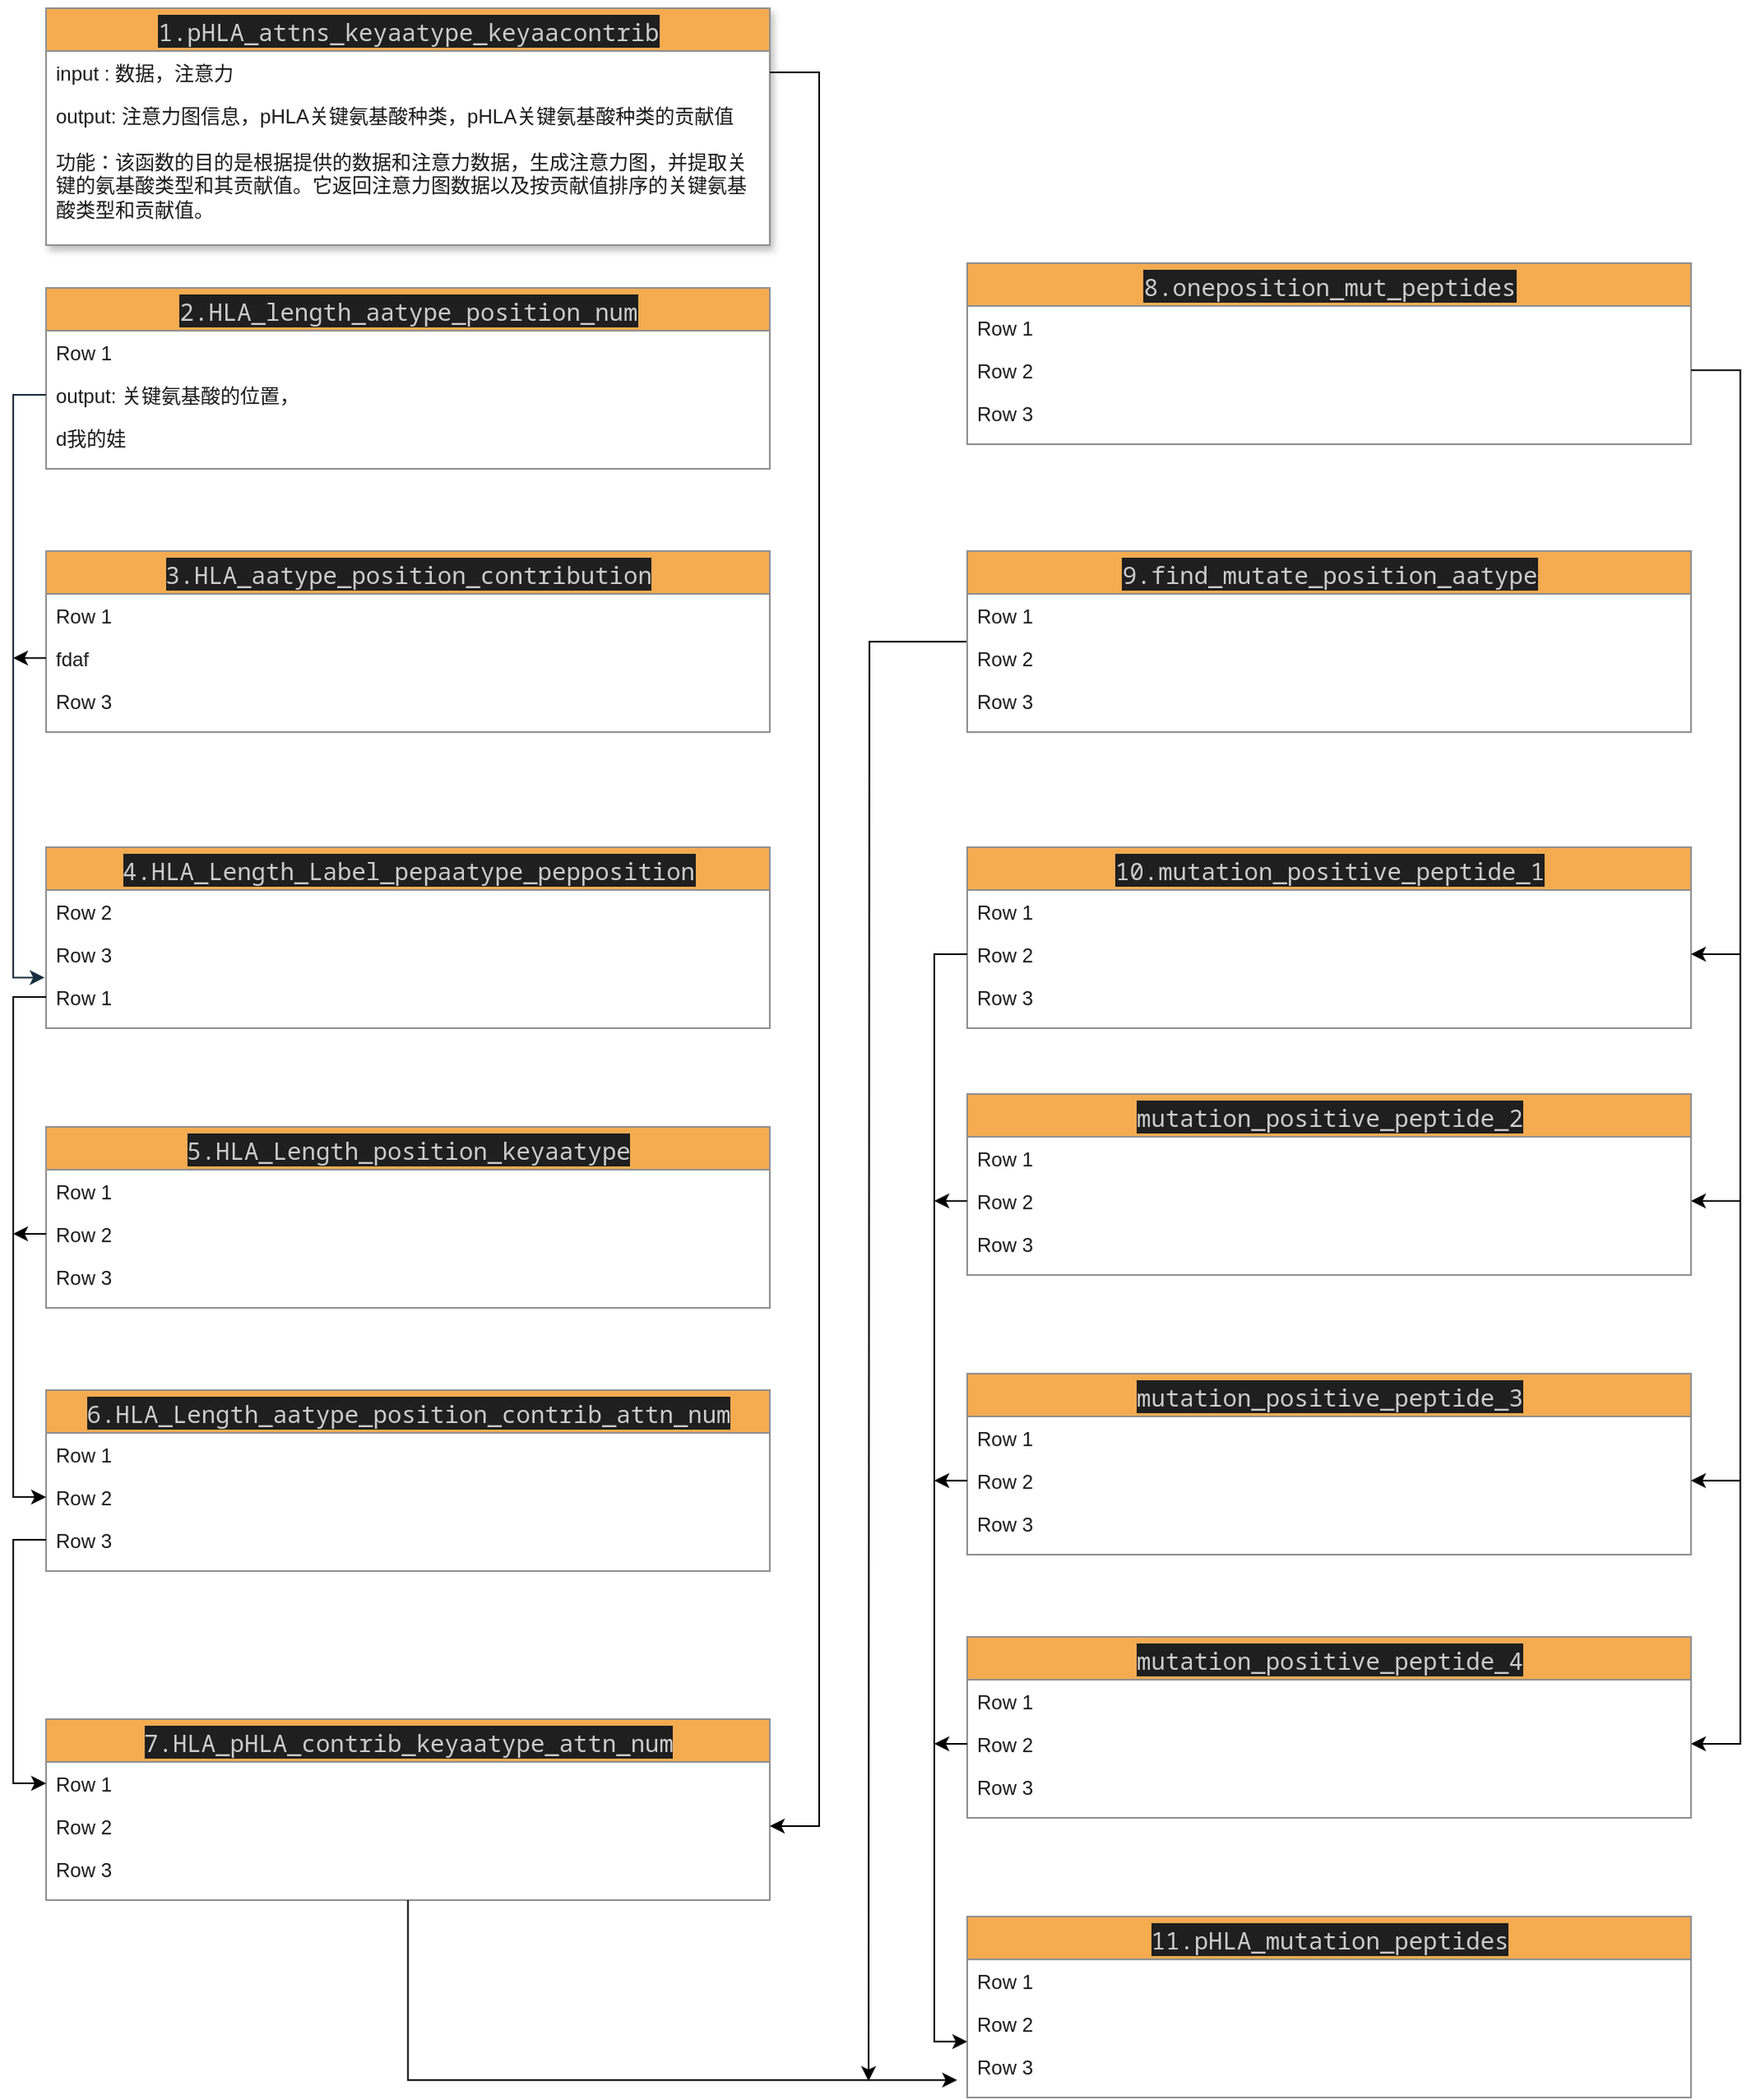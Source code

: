 <mxfile version="22.0.1" type="github">
  <diagram name="Page-1" id="b520641d-4fe3-3701-9064-5fc419738815">
    <mxGraphModel dx="1155" dy="512" grid="1" gridSize="10" guides="1" tooltips="1" connect="1" arrows="1" fold="1" page="1" pageScale="1" pageWidth="1100" pageHeight="850" background="none" math="0" shadow="0">
      <root>
        <object label="" id="0">
          <mxCell />
        </object>
        <mxCell id="1" parent="0" />
        <mxCell id="21ea969265ad0168-6" value="&lt;div style=&quot;color: rgb(204, 204, 204); background-color: rgb(31, 31, 31); font-family: &amp;quot;Cascadia Code&amp;quot;, &amp;quot;Noto Sans Mono&amp;quot;, &amp;quot;Courier New&amp;quot;, &amp;quot;Noto Sans CJK SC&amp;quot;, 微软雅黑, Consolas, &amp;quot;Courier New&amp;quot;, monospace; font-size: 14.5px; line-height: 20px;&quot;&gt;1.pHLA_attns_keyaatype_keyaacontrib&lt;/div&gt;" style="swimlane;html=1;fontStyle=0;childLayout=stackLayout;horizontal=1;startSize=26;fillColor=#F5AB50;horizontalStack=0;resizeParent=1;resizeLast=0;collapsible=1;marginBottom=0;swimlaneFillColor=#ffffff;align=center;rounded=0;shadow=1;comic=0;labelBackgroundColor=none;strokeWidth=1;fontFamily=Verdana;fontSize=12;strokeColor=#909090;fontColor=#1A1A1A;" parent="1" vertex="1">
          <mxGeometry x="40" y="60" width="440" height="144" as="geometry" />
        </mxCell>
        <mxCell id="21ea969265ad0168-8" value="input : 数据，注意力" style="text;html=1;strokeColor=none;fillColor=none;spacingLeft=4;spacingRight=4;whiteSpace=wrap;overflow=hidden;rotatable=0;points=[[0,0.5],[1,0.5]];portConstraint=eastwest;labelBackgroundColor=none;fontColor=#1A1A1A;rounded=0;" parent="21ea969265ad0168-6" vertex="1">
          <mxGeometry y="26" width="440" height="26" as="geometry" />
        </mxCell>
        <mxCell id="21ea969265ad0168-9" value="output: 注意力图信息，pHLA关键氨基酸种类，pHLA关键氨基酸种类的贡献值&lt;br&gt;&amp;nbsp;" style="text;html=1;strokeColor=none;fillColor=none;spacingLeft=4;spacingRight=4;whiteSpace=wrap;overflow=hidden;rotatable=0;points=[[0,0.5],[1,0.5]];portConstraint=eastwest;labelBackgroundColor=none;fontColor=#1A1A1A;rounded=0;" parent="21ea969265ad0168-6" vertex="1">
          <mxGeometry y="52" width="440" height="28" as="geometry" />
        </mxCell>
        <mxCell id="98aYCTHOeASUcdmNUEIj-148" value="功能：该函数的目的是根据提供的数据和注意力数据，生成注意力图，并提取关键的氨基酸类型和其贡献值。它返回注意力图数据以及按贡献值排序的关键氨基酸类型和贡献值。" style="text;html=1;strokeColor=none;fillColor=none;spacingLeft=4;spacingRight=4;whiteSpace=wrap;overflow=hidden;rotatable=0;points=[[0,0.5],[1,0.5]];portConstraint=eastwest;labelBackgroundColor=none;fontColor=#1A1A1A;rounded=0;" vertex="1" parent="21ea969265ad0168-6">
          <mxGeometry y="80" width="440" height="60" as="geometry" />
        </mxCell>
        <mxCell id="98aYCTHOeASUcdmNUEIj-5" style="edgeStyle=elbowEdgeStyle;rounded=0;orthogonalLoop=1;jettySize=auto;html=1;exitX=1;exitY=0.5;exitDx=0;exitDy=0;labelBackgroundColor=none;strokeColor=#182E3E;fontColor=default;" edge="1" parent="21ea969265ad0168-6" source="21ea969265ad0168-8" target="21ea969265ad0168-8">
          <mxGeometry relative="1" as="geometry" />
        </mxCell>
        <mxCell id="98aYCTHOeASUcdmNUEIj-7" value="&lt;div style=&quot;color: rgb(204, 204, 204); background-color: rgb(31, 31, 31); font-family: &amp;quot;Cascadia Code&amp;quot;, &amp;quot;Noto Sans Mono&amp;quot;, &amp;quot;Courier New&amp;quot;, &amp;quot;Noto Sans CJK SC&amp;quot;, 微软雅黑, Consolas, &amp;quot;Courier New&amp;quot;, monospace; font-size: 14.5px; line-height: 20px;&quot;&gt;&lt;div style=&quot;line-height: 20px;&quot;&gt;2.HLA_length_aatype_position_num&lt;/div&gt;&lt;/div&gt;" style="swimlane;html=1;fontStyle=0;childLayout=stackLayout;horizontal=1;startSize=26;fillColor=#F5AB50;horizontalStack=0;resizeParent=1;resizeLast=0;collapsible=1;marginBottom=0;swimlaneFillColor=#ffffff;align=center;rounded=0;shadow=0;comic=0;labelBackgroundColor=none;strokeWidth=1;fontFamily=Verdana;fontSize=12;arcSize=0;strokeColor=#909090;fontColor=#1A1A1A;" vertex="1" parent="1">
          <mxGeometry x="40" y="230" width="440" height="110" as="geometry" />
        </mxCell>
        <mxCell id="98aYCTHOeASUcdmNUEIj-8" value="Row 1" style="text;html=1;strokeColor=none;fillColor=none;spacingLeft=4;spacingRight=4;whiteSpace=wrap;overflow=hidden;rotatable=0;points=[[0,0.5],[1,0.5]];portConstraint=eastwest;labelBackgroundColor=none;fontColor=#1A1A1A;rounded=0;" vertex="1" parent="98aYCTHOeASUcdmNUEIj-7">
          <mxGeometry y="26" width="440" height="26" as="geometry" />
        </mxCell>
        <mxCell id="98aYCTHOeASUcdmNUEIj-9" value="output: 关键氨基酸的位置，" style="text;html=1;strokeColor=none;fillColor=none;spacingLeft=4;spacingRight=4;whiteSpace=wrap;overflow=hidden;rotatable=0;points=[[0,0.5],[1,0.5]];portConstraint=eastwest;labelBackgroundColor=none;fontColor=#1A1A1A;rounded=0;" vertex="1" parent="98aYCTHOeASUcdmNUEIj-7">
          <mxGeometry y="52" width="440" height="26" as="geometry" />
        </mxCell>
        <mxCell id="98aYCTHOeASUcdmNUEIj-10" value="d我的娃" style="text;html=1;strokeColor=none;fillColor=none;spacingLeft=4;spacingRight=4;whiteSpace=wrap;overflow=hidden;rotatable=0;points=[[0,0.5],[1,0.5]];portConstraint=eastwest;labelBackgroundColor=none;fontColor=#1A1A1A;rounded=0;" vertex="1" parent="98aYCTHOeASUcdmNUEIj-7">
          <mxGeometry y="78" width="440" height="26" as="geometry" />
        </mxCell>
        <mxCell id="98aYCTHOeASUcdmNUEIj-11" style="edgeStyle=elbowEdgeStyle;rounded=0;orthogonalLoop=1;jettySize=auto;html=1;exitX=1;exitY=0.5;exitDx=0;exitDy=0;labelBackgroundColor=none;strokeColor=#182E3E;fontColor=default;" edge="1" parent="98aYCTHOeASUcdmNUEIj-7" source="98aYCTHOeASUcdmNUEIj-9" target="98aYCTHOeASUcdmNUEIj-9">
          <mxGeometry relative="1" as="geometry" />
        </mxCell>
        <mxCell id="98aYCTHOeASUcdmNUEIj-12" value="&lt;div style=&quot;color: rgb(204, 204, 204); background-color: rgb(31, 31, 31); font-family: &amp;quot;Cascadia Code&amp;quot;, &amp;quot;Noto Sans Mono&amp;quot;, &amp;quot;Courier New&amp;quot;, &amp;quot;Noto Sans CJK SC&amp;quot;, 微软雅黑, Consolas, &amp;quot;Courier New&amp;quot;, monospace; font-size: 14.5px; line-height: 20px;&quot;&gt;3.HLA_aatype_position_contribution&lt;/div&gt;" style="swimlane;html=1;fontStyle=0;childLayout=stackLayout;horizontal=1;startSize=26;fillColor=#F5AB50;horizontalStack=0;resizeParent=1;resizeLast=0;collapsible=1;marginBottom=0;swimlaneFillColor=#ffffff;align=center;rounded=0;shadow=0;comic=0;labelBackgroundColor=none;strokeWidth=1;fontFamily=Verdana;fontSize=12;strokeColor=#909090;fontColor=#1A1A1A;" vertex="1" parent="1">
          <mxGeometry x="40" y="390" width="440" height="110" as="geometry">
            <mxRectangle x="40" y="390" width="330" height="30" as="alternateBounds" />
          </mxGeometry>
        </mxCell>
        <mxCell id="98aYCTHOeASUcdmNUEIj-13" value="Row 1" style="text;html=1;strokeColor=none;fillColor=none;spacingLeft=4;spacingRight=4;whiteSpace=wrap;overflow=hidden;rotatable=0;points=[[0,0.5],[1,0.5]];portConstraint=eastwest;labelBackgroundColor=none;fontColor=#1A1A1A;rounded=0;" vertex="1" parent="98aYCTHOeASUcdmNUEIj-12">
          <mxGeometry y="26" width="440" height="26" as="geometry" />
        </mxCell>
        <mxCell id="98aYCTHOeASUcdmNUEIj-103" style="edgeStyle=orthogonalEdgeStyle;rounded=0;orthogonalLoop=1;jettySize=auto;html=1;" edge="1" parent="98aYCTHOeASUcdmNUEIj-12" source="98aYCTHOeASUcdmNUEIj-14">
          <mxGeometry relative="1" as="geometry">
            <mxPoint x="-20" y="65" as="targetPoint" />
          </mxGeometry>
        </mxCell>
        <mxCell id="98aYCTHOeASUcdmNUEIj-14" value="fdaf" style="text;html=1;strokeColor=none;fillColor=none;spacingLeft=4;spacingRight=4;whiteSpace=wrap;overflow=hidden;rotatable=0;points=[[0,0.5],[1,0.5]];portConstraint=eastwest;labelBackgroundColor=none;fontColor=#1A1A1A;rounded=0;" vertex="1" parent="98aYCTHOeASUcdmNUEIj-12">
          <mxGeometry y="52" width="440" height="26" as="geometry" />
        </mxCell>
        <mxCell id="98aYCTHOeASUcdmNUEIj-15" value="Row 3" style="text;html=1;strokeColor=none;fillColor=none;spacingLeft=4;spacingRight=4;whiteSpace=wrap;overflow=hidden;rotatable=0;points=[[0,0.5],[1,0.5]];portConstraint=eastwest;labelBackgroundColor=none;fontColor=#1A1A1A;rounded=0;" vertex="1" parent="98aYCTHOeASUcdmNUEIj-12">
          <mxGeometry y="78" width="440" height="26" as="geometry" />
        </mxCell>
        <mxCell id="98aYCTHOeASUcdmNUEIj-16" style="edgeStyle=elbowEdgeStyle;rounded=0;orthogonalLoop=1;jettySize=auto;html=1;exitX=1;exitY=0.5;exitDx=0;exitDy=0;labelBackgroundColor=none;strokeColor=#182E3E;fontColor=default;" edge="1" parent="98aYCTHOeASUcdmNUEIj-12" source="98aYCTHOeASUcdmNUEIj-14" target="98aYCTHOeASUcdmNUEIj-14">
          <mxGeometry relative="1" as="geometry" />
        </mxCell>
        <mxCell id="98aYCTHOeASUcdmNUEIj-17" value="&lt;div style=&quot;color: rgb(204, 204, 204); background-color: rgb(31, 31, 31); font-family: &amp;quot;Cascadia Code&amp;quot;, &amp;quot;Noto Sans Mono&amp;quot;, &amp;quot;Courier New&amp;quot;, &amp;quot;Noto Sans CJK SC&amp;quot;, 微软雅黑, Consolas, &amp;quot;Courier New&amp;quot;, monospace; font-size: 14.5px; line-height: 20px;&quot;&gt;&lt;div style=&quot;line-height: 20px;&quot;&gt;4.HLA_Length_Label_pepaatype_pepposition&lt;/div&gt;&lt;/div&gt;" style="swimlane;html=1;fontStyle=0;childLayout=stackLayout;horizontal=1;startSize=26;fillColor=#F5AB50;horizontalStack=0;resizeParent=1;resizeLast=0;collapsible=1;marginBottom=0;swimlaneFillColor=#ffffff;align=center;rounded=0;shadow=0;comic=0;labelBackgroundColor=none;strokeWidth=1;fontFamily=Verdana;fontSize=12;strokeColor=#909090;fontColor=#1A1A1A;" vertex="1" parent="1">
          <mxGeometry x="40" y="570" width="440" height="110" as="geometry" />
        </mxCell>
        <mxCell id="98aYCTHOeASUcdmNUEIj-19" value="Row 2" style="text;html=1;strokeColor=none;fillColor=none;spacingLeft=4;spacingRight=4;whiteSpace=wrap;overflow=hidden;rotatable=0;points=[[0,0.5],[1,0.5]];portConstraint=eastwest;labelBackgroundColor=none;fontColor=#1A1A1A;rounded=0;" vertex="1" parent="98aYCTHOeASUcdmNUEIj-17">
          <mxGeometry y="26" width="440" height="26" as="geometry" />
        </mxCell>
        <mxCell id="98aYCTHOeASUcdmNUEIj-20" value="Row 3" style="text;html=1;strokeColor=none;fillColor=none;spacingLeft=4;spacingRight=4;whiteSpace=wrap;overflow=hidden;rotatable=0;points=[[0,0.5],[1,0.5]];portConstraint=eastwest;labelBackgroundColor=none;fontColor=#1A1A1A;rounded=0;" vertex="1" parent="98aYCTHOeASUcdmNUEIj-17">
          <mxGeometry y="52" width="440" height="26" as="geometry" />
        </mxCell>
        <mxCell id="98aYCTHOeASUcdmNUEIj-21" style="edgeStyle=elbowEdgeStyle;rounded=0;orthogonalLoop=1;jettySize=auto;html=1;exitX=1;exitY=0.5;exitDx=0;exitDy=0;labelBackgroundColor=none;strokeColor=#182E3E;fontColor=default;" edge="1" parent="98aYCTHOeASUcdmNUEIj-17" source="98aYCTHOeASUcdmNUEIj-19" target="98aYCTHOeASUcdmNUEIj-19">
          <mxGeometry relative="1" as="geometry" />
        </mxCell>
        <mxCell id="98aYCTHOeASUcdmNUEIj-18" value="Row 1" style="text;html=1;strokeColor=none;fillColor=none;spacingLeft=4;spacingRight=4;whiteSpace=wrap;overflow=hidden;rotatable=0;points=[[0,0.5],[1,0.5]];portConstraint=eastwest;labelBackgroundColor=none;fontColor=#1A1A1A;rounded=0;" vertex="1" parent="98aYCTHOeASUcdmNUEIj-17">
          <mxGeometry y="78" width="440" height="26" as="geometry" />
        </mxCell>
        <mxCell id="98aYCTHOeASUcdmNUEIj-22" value="&lt;div style=&quot;color: rgb(204, 204, 204); background-color: rgb(31, 31, 31); font-family: &amp;quot;Cascadia Code&amp;quot;, &amp;quot;Noto Sans Mono&amp;quot;, &amp;quot;Courier New&amp;quot;, &amp;quot;Noto Sans CJK SC&amp;quot;, 微软雅黑, Consolas, &amp;quot;Courier New&amp;quot;, monospace; font-size: 14.5px; line-height: 20px;&quot;&gt;5.HLA_Length_position_keyaatype&lt;/div&gt;" style="swimlane;html=1;fontStyle=0;childLayout=stackLayout;horizontal=1;startSize=26;fillColor=#F5AB50;horizontalStack=0;resizeParent=1;resizeLast=0;collapsible=1;marginBottom=0;swimlaneFillColor=#ffffff;align=center;rounded=0;shadow=0;comic=0;labelBackgroundColor=none;strokeWidth=1;fontFamily=Verdana;fontSize=12;strokeColor=#909090;fontColor=#1A1A1A;" vertex="1" parent="1">
          <mxGeometry x="40" y="740" width="440" height="110" as="geometry" />
        </mxCell>
        <mxCell id="98aYCTHOeASUcdmNUEIj-23" value="Row 1" style="text;html=1;strokeColor=none;fillColor=none;spacingLeft=4;spacingRight=4;whiteSpace=wrap;overflow=hidden;rotatable=0;points=[[0,0.5],[1,0.5]];portConstraint=eastwest;labelBackgroundColor=none;fontColor=#1A1A1A;rounded=0;" vertex="1" parent="98aYCTHOeASUcdmNUEIj-22">
          <mxGeometry y="26" width="440" height="26" as="geometry" />
        </mxCell>
        <mxCell id="98aYCTHOeASUcdmNUEIj-105" style="edgeStyle=orthogonalEdgeStyle;rounded=0;orthogonalLoop=1;jettySize=auto;html=1;" edge="1" parent="98aYCTHOeASUcdmNUEIj-22" source="98aYCTHOeASUcdmNUEIj-24">
          <mxGeometry relative="1" as="geometry">
            <mxPoint x="-20" y="65" as="targetPoint" />
          </mxGeometry>
        </mxCell>
        <mxCell id="98aYCTHOeASUcdmNUEIj-24" value="Row 2" style="text;html=1;strokeColor=none;fillColor=none;spacingLeft=4;spacingRight=4;whiteSpace=wrap;overflow=hidden;rotatable=0;points=[[0,0.5],[1,0.5]];portConstraint=eastwest;labelBackgroundColor=none;fontColor=#1A1A1A;rounded=0;" vertex="1" parent="98aYCTHOeASUcdmNUEIj-22">
          <mxGeometry y="52" width="440" height="26" as="geometry" />
        </mxCell>
        <mxCell id="98aYCTHOeASUcdmNUEIj-25" value="Row 3" style="text;html=1;strokeColor=none;fillColor=none;spacingLeft=4;spacingRight=4;whiteSpace=wrap;overflow=hidden;rotatable=0;points=[[0,0.5],[1,0.5]];portConstraint=eastwest;labelBackgroundColor=none;fontColor=#1A1A1A;rounded=0;" vertex="1" parent="98aYCTHOeASUcdmNUEIj-22">
          <mxGeometry y="78" width="440" height="26" as="geometry" />
        </mxCell>
        <mxCell id="98aYCTHOeASUcdmNUEIj-26" style="edgeStyle=elbowEdgeStyle;rounded=0;orthogonalLoop=1;jettySize=auto;html=1;exitX=1;exitY=0.5;exitDx=0;exitDy=0;labelBackgroundColor=none;strokeColor=#182E3E;fontColor=default;" edge="1" parent="98aYCTHOeASUcdmNUEIj-22" source="98aYCTHOeASUcdmNUEIj-24" target="98aYCTHOeASUcdmNUEIj-24">
          <mxGeometry relative="1" as="geometry" />
        </mxCell>
        <mxCell id="98aYCTHOeASUcdmNUEIj-27" value="&lt;div style=&quot;color: rgb(204, 204, 204); background-color: rgb(31, 31, 31); font-family: &amp;quot;Cascadia Code&amp;quot;, &amp;quot;Noto Sans Mono&amp;quot;, &amp;quot;Courier New&amp;quot;, &amp;quot;Noto Sans CJK SC&amp;quot;, 微软雅黑, Consolas, &amp;quot;Courier New&amp;quot;, monospace; font-size: 14.5px; line-height: 20px;&quot;&gt;&lt;div style=&quot;line-height: 20px;&quot;&gt;6.HLA_Length_aatype_position_contrib_attn_num&lt;/div&gt;&lt;/div&gt;" style="swimlane;html=1;fontStyle=0;childLayout=stackLayout;horizontal=1;startSize=26;fillColor=#F5AB50;horizontalStack=0;resizeParent=1;resizeLast=0;collapsible=1;marginBottom=0;swimlaneFillColor=#ffffff;align=center;rounded=0;shadow=0;comic=0;labelBackgroundColor=none;strokeWidth=1;fontFamily=Verdana;fontSize=12;strokeColor=#909090;fontColor=#1A1A1A;" vertex="1" parent="1">
          <mxGeometry x="40" y="900" width="440" height="110" as="geometry" />
        </mxCell>
        <mxCell id="98aYCTHOeASUcdmNUEIj-28" value="Row 1" style="text;html=1;strokeColor=none;fillColor=none;spacingLeft=4;spacingRight=4;whiteSpace=wrap;overflow=hidden;rotatable=0;points=[[0,0.5],[1,0.5]];portConstraint=eastwest;labelBackgroundColor=none;fontColor=#1A1A1A;rounded=0;" vertex="1" parent="98aYCTHOeASUcdmNUEIj-27">
          <mxGeometry y="26" width="440" height="26" as="geometry" />
        </mxCell>
        <mxCell id="98aYCTHOeASUcdmNUEIj-29" value="Row 2" style="text;html=1;strokeColor=none;fillColor=none;spacingLeft=4;spacingRight=4;whiteSpace=wrap;overflow=hidden;rotatable=0;points=[[0,0.5],[1,0.5]];portConstraint=eastwest;labelBackgroundColor=none;fontColor=#1A1A1A;rounded=0;" vertex="1" parent="98aYCTHOeASUcdmNUEIj-27">
          <mxGeometry y="52" width="440" height="26" as="geometry" />
        </mxCell>
        <mxCell id="98aYCTHOeASUcdmNUEIj-30" value="Row 3" style="text;html=1;strokeColor=none;fillColor=none;spacingLeft=4;spacingRight=4;whiteSpace=wrap;overflow=hidden;rotatable=0;points=[[0,0.5],[1,0.5]];portConstraint=eastwest;labelBackgroundColor=none;fontColor=#1A1A1A;rounded=0;" vertex="1" parent="98aYCTHOeASUcdmNUEIj-27">
          <mxGeometry y="78" width="440" height="26" as="geometry" />
        </mxCell>
        <mxCell id="98aYCTHOeASUcdmNUEIj-31" style="edgeStyle=elbowEdgeStyle;rounded=0;orthogonalLoop=1;jettySize=auto;html=1;exitX=1;exitY=0.5;exitDx=0;exitDy=0;labelBackgroundColor=none;strokeColor=#182E3E;fontColor=default;" edge="1" parent="98aYCTHOeASUcdmNUEIj-27" source="98aYCTHOeASUcdmNUEIj-29" target="98aYCTHOeASUcdmNUEIj-29">
          <mxGeometry relative="1" as="geometry" />
        </mxCell>
        <mxCell id="98aYCTHOeASUcdmNUEIj-32" value="&lt;div style=&quot;color: rgb(204, 204, 204); background-color: rgb(31, 31, 31); font-family: &amp;quot;Cascadia Code&amp;quot;, &amp;quot;Noto Sans Mono&amp;quot;, &amp;quot;Courier New&amp;quot;, &amp;quot;Noto Sans CJK SC&amp;quot;, 微软雅黑, Consolas, &amp;quot;Courier New&amp;quot;, monospace; font-size: 14.5px; line-height: 20px;&quot;&gt;&lt;div style=&quot;line-height: 20px;&quot;&gt;8.oneposition_mut_peptides&lt;/div&gt;&lt;/div&gt;" style="swimlane;html=1;fontStyle=0;childLayout=stackLayout;horizontal=1;startSize=26;fillColor=#F5AB50;horizontalStack=0;resizeParent=1;resizeLast=0;collapsible=1;marginBottom=0;swimlaneFillColor=#ffffff;align=center;rounded=0;shadow=0;comic=0;labelBackgroundColor=none;strokeWidth=1;fontFamily=Verdana;fontSize=12;strokeColor=#909090;fontColor=#1A1A1A;" vertex="1" parent="1">
          <mxGeometry x="600" y="215" width="440" height="110" as="geometry" />
        </mxCell>
        <mxCell id="98aYCTHOeASUcdmNUEIj-33" value="Row 1" style="text;html=1;strokeColor=none;fillColor=none;spacingLeft=4;spacingRight=4;whiteSpace=wrap;overflow=hidden;rotatable=0;points=[[0,0.5],[1,0.5]];portConstraint=eastwest;labelBackgroundColor=none;fontColor=#1A1A1A;rounded=0;" vertex="1" parent="98aYCTHOeASUcdmNUEIj-32">
          <mxGeometry y="26" width="440" height="26" as="geometry" />
        </mxCell>
        <mxCell id="98aYCTHOeASUcdmNUEIj-34" value="Row 2" style="text;html=1;strokeColor=none;fillColor=none;spacingLeft=4;spacingRight=4;whiteSpace=wrap;overflow=hidden;rotatable=0;points=[[0,0.5],[1,0.5]];portConstraint=eastwest;labelBackgroundColor=none;fontColor=#1A1A1A;rounded=0;" vertex="1" parent="98aYCTHOeASUcdmNUEIj-32">
          <mxGeometry y="52" width="440" height="26" as="geometry" />
        </mxCell>
        <mxCell id="98aYCTHOeASUcdmNUEIj-35" value="Row 3" style="text;html=1;strokeColor=none;fillColor=none;spacingLeft=4;spacingRight=4;whiteSpace=wrap;overflow=hidden;rotatable=0;points=[[0,0.5],[1,0.5]];portConstraint=eastwest;labelBackgroundColor=none;fontColor=#1A1A1A;rounded=0;" vertex="1" parent="98aYCTHOeASUcdmNUEIj-32">
          <mxGeometry y="78" width="440" height="26" as="geometry" />
        </mxCell>
        <mxCell id="98aYCTHOeASUcdmNUEIj-36" style="edgeStyle=elbowEdgeStyle;rounded=0;orthogonalLoop=1;jettySize=auto;html=1;exitX=1;exitY=0.5;exitDx=0;exitDy=0;labelBackgroundColor=none;strokeColor=#182E3E;fontColor=default;" edge="1" parent="98aYCTHOeASUcdmNUEIj-32" source="98aYCTHOeASUcdmNUEIj-34" target="98aYCTHOeASUcdmNUEIj-34">
          <mxGeometry relative="1" as="geometry" />
        </mxCell>
        <mxCell id="98aYCTHOeASUcdmNUEIj-38" value="&lt;div style=&quot;color: rgb(204, 204, 204); background-color: rgb(31, 31, 31); font-family: &amp;quot;Cascadia Code&amp;quot;, &amp;quot;Noto Sans Mono&amp;quot;, &amp;quot;Courier New&amp;quot;, &amp;quot;Noto Sans CJK SC&amp;quot;, 微软雅黑, Consolas, &amp;quot;Courier New&amp;quot;, monospace; font-size: 14.5px; line-height: 20px;&quot;&gt;&lt;div style=&quot;line-height: 20px;&quot;&gt;7.HLA_pHLA_contrib_keyaatype_attn_num&lt;/div&gt;&lt;/div&gt;" style="swimlane;html=1;fontStyle=0;childLayout=stackLayout;horizontal=1;startSize=26;fillColor=#F5AB50;horizontalStack=0;resizeParent=1;resizeLast=0;collapsible=1;marginBottom=0;swimlaneFillColor=#ffffff;align=center;rounded=0;shadow=0;comic=0;labelBackgroundColor=none;strokeWidth=1;fontFamily=Verdana;fontSize=12;strokeColor=#909090;fontColor=#1A1A1A;" vertex="1" parent="1">
          <mxGeometry x="40" y="1100" width="440" height="110" as="geometry" />
        </mxCell>
        <mxCell id="98aYCTHOeASUcdmNUEIj-39" value="Row 1" style="text;html=1;strokeColor=none;fillColor=none;spacingLeft=4;spacingRight=4;whiteSpace=wrap;overflow=hidden;rotatable=0;points=[[0,0.5],[1,0.5]];portConstraint=eastwest;labelBackgroundColor=none;fontColor=#1A1A1A;rounded=0;" vertex="1" parent="98aYCTHOeASUcdmNUEIj-38">
          <mxGeometry y="26" width="440" height="26" as="geometry" />
        </mxCell>
        <mxCell id="98aYCTHOeASUcdmNUEIj-40" value="Row 2" style="text;html=1;strokeColor=none;fillColor=none;spacingLeft=4;spacingRight=4;whiteSpace=wrap;overflow=hidden;rotatable=0;points=[[0,0.5],[1,0.5]];portConstraint=eastwest;labelBackgroundColor=none;fontColor=#1A1A1A;rounded=0;" vertex="1" parent="98aYCTHOeASUcdmNUEIj-38">
          <mxGeometry y="52" width="440" height="26" as="geometry" />
        </mxCell>
        <mxCell id="98aYCTHOeASUcdmNUEIj-41" value="Row 3" style="text;html=1;strokeColor=none;fillColor=none;spacingLeft=4;spacingRight=4;whiteSpace=wrap;overflow=hidden;rotatable=0;points=[[0,0.5],[1,0.5]];portConstraint=eastwest;labelBackgroundColor=none;fontColor=#1A1A1A;rounded=0;" vertex="1" parent="98aYCTHOeASUcdmNUEIj-38">
          <mxGeometry y="78" width="440" height="26" as="geometry" />
        </mxCell>
        <mxCell id="98aYCTHOeASUcdmNUEIj-42" style="edgeStyle=elbowEdgeStyle;rounded=0;orthogonalLoop=1;jettySize=auto;html=1;exitX=1;exitY=0.5;exitDx=0;exitDy=0;labelBackgroundColor=none;strokeColor=#182E3E;fontColor=default;" edge="1" parent="98aYCTHOeASUcdmNUEIj-38" source="98aYCTHOeASUcdmNUEIj-40" target="98aYCTHOeASUcdmNUEIj-40">
          <mxGeometry relative="1" as="geometry" />
        </mxCell>
        <mxCell id="98aYCTHOeASUcdmNUEIj-129" style="edgeStyle=orthogonalEdgeStyle;rounded=0;orthogonalLoop=1;jettySize=auto;html=1;elbow=vertical;" edge="1" parent="1" source="98aYCTHOeASUcdmNUEIj-43">
          <mxGeometry relative="1" as="geometry">
            <mxPoint x="540" y="1320" as="targetPoint" />
          </mxGeometry>
        </mxCell>
        <mxCell id="98aYCTHOeASUcdmNUEIj-43" value="&lt;div style=&quot;color: rgb(204, 204, 204); background-color: rgb(31, 31, 31); font-family: &amp;quot;Cascadia Code&amp;quot;, &amp;quot;Noto Sans Mono&amp;quot;, &amp;quot;Courier New&amp;quot;, &amp;quot;Noto Sans CJK SC&amp;quot;, 微软雅黑, Consolas, &amp;quot;Courier New&amp;quot;, monospace; font-size: 14.5px; line-height: 20px;&quot;&gt;&lt;div style=&quot;line-height: 20px;&quot;&gt;9.find_mutate_position_aatype&lt;/div&gt;&lt;/div&gt;" style="swimlane;html=1;fontStyle=0;childLayout=stackLayout;horizontal=1;startSize=26;fillColor=#F5AB50;horizontalStack=0;resizeParent=1;resizeLast=0;collapsible=1;marginBottom=0;swimlaneFillColor=#ffffff;align=center;rounded=0;shadow=0;comic=0;labelBackgroundColor=none;strokeWidth=1;fontFamily=Verdana;fontSize=12;strokeColor=#909090;fontColor=#1A1A1A;" vertex="1" parent="1">
          <mxGeometry x="600" y="390" width="440" height="110" as="geometry" />
        </mxCell>
        <mxCell id="98aYCTHOeASUcdmNUEIj-44" value="Row 1" style="text;html=1;strokeColor=none;fillColor=none;spacingLeft=4;spacingRight=4;whiteSpace=wrap;overflow=hidden;rotatable=0;points=[[0,0.5],[1,0.5]];portConstraint=eastwest;labelBackgroundColor=none;fontColor=#1A1A1A;rounded=0;" vertex="1" parent="98aYCTHOeASUcdmNUEIj-43">
          <mxGeometry y="26" width="440" height="26" as="geometry" />
        </mxCell>
        <mxCell id="98aYCTHOeASUcdmNUEIj-45" value="Row 2" style="text;html=1;strokeColor=none;fillColor=none;spacingLeft=4;spacingRight=4;whiteSpace=wrap;overflow=hidden;rotatable=0;points=[[0,0.5],[1,0.5]];portConstraint=eastwest;labelBackgroundColor=none;fontColor=#1A1A1A;rounded=0;" vertex="1" parent="98aYCTHOeASUcdmNUEIj-43">
          <mxGeometry y="52" width="440" height="26" as="geometry" />
        </mxCell>
        <mxCell id="98aYCTHOeASUcdmNUEIj-46" value="Row 3" style="text;html=1;strokeColor=none;fillColor=none;spacingLeft=4;spacingRight=4;whiteSpace=wrap;overflow=hidden;rotatable=0;points=[[0,0.5],[1,0.5]];portConstraint=eastwest;labelBackgroundColor=none;fontColor=#1A1A1A;rounded=0;" vertex="1" parent="98aYCTHOeASUcdmNUEIj-43">
          <mxGeometry y="78" width="440" height="26" as="geometry" />
        </mxCell>
        <mxCell id="98aYCTHOeASUcdmNUEIj-47" style="edgeStyle=elbowEdgeStyle;rounded=0;orthogonalLoop=1;jettySize=auto;html=1;exitX=1;exitY=0.5;exitDx=0;exitDy=0;labelBackgroundColor=none;strokeColor=#182E3E;fontColor=default;" edge="1" parent="98aYCTHOeASUcdmNUEIj-43" source="98aYCTHOeASUcdmNUEIj-45" target="98aYCTHOeASUcdmNUEIj-45">
          <mxGeometry relative="1" as="geometry" />
        </mxCell>
        <mxCell id="98aYCTHOeASUcdmNUEIj-58" value="&lt;div style=&quot;color: rgb(204, 204, 204); background-color: rgb(31, 31, 31); font-family: &amp;quot;Cascadia Code&amp;quot;, &amp;quot;Noto Sans Mono&amp;quot;, &amp;quot;Courier New&amp;quot;, &amp;quot;Noto Sans CJK SC&amp;quot;, 微软雅黑, Consolas, &amp;quot;Courier New&amp;quot;, monospace; font-size: 14.5px; line-height: 20px;&quot;&gt;&lt;div style=&quot;line-height: 20px;&quot;&gt;&lt;div style=&quot;line-height: 20px;&quot;&gt;10.mutation_positive_peptide_1&lt;/div&gt;&lt;/div&gt;&lt;/div&gt;" style="swimlane;html=1;fontStyle=0;childLayout=stackLayout;horizontal=1;startSize=26;fillColor=#F5AB50;horizontalStack=0;resizeParent=1;resizeLast=0;collapsible=1;marginBottom=0;swimlaneFillColor=#ffffff;align=center;rounded=0;shadow=0;comic=0;labelBackgroundColor=none;strokeWidth=1;fontFamily=Verdana;fontSize=12;strokeColor=#909090;fontColor=#1A1A1A;" vertex="1" parent="1">
          <mxGeometry x="600" y="570" width="440" height="110" as="geometry" />
        </mxCell>
        <mxCell id="98aYCTHOeASUcdmNUEIj-59" value="Row 1" style="text;html=1;strokeColor=none;fillColor=none;spacingLeft=4;spacingRight=4;whiteSpace=wrap;overflow=hidden;rotatable=0;points=[[0,0.5],[1,0.5]];portConstraint=eastwest;labelBackgroundColor=none;fontColor=#1A1A1A;rounded=0;" vertex="1" parent="98aYCTHOeASUcdmNUEIj-58">
          <mxGeometry y="26" width="440" height="26" as="geometry" />
        </mxCell>
        <mxCell id="98aYCTHOeASUcdmNUEIj-60" value="Row 2" style="text;html=1;strokeColor=none;fillColor=none;spacingLeft=4;spacingRight=4;whiteSpace=wrap;overflow=hidden;rotatable=0;points=[[0,0.5],[1,0.5]];portConstraint=eastwest;labelBackgroundColor=none;fontColor=#1A1A1A;rounded=0;" vertex="1" parent="98aYCTHOeASUcdmNUEIj-58">
          <mxGeometry y="52" width="440" height="26" as="geometry" />
        </mxCell>
        <mxCell id="98aYCTHOeASUcdmNUEIj-61" value="Row 3" style="text;html=1;strokeColor=none;fillColor=none;spacingLeft=4;spacingRight=4;whiteSpace=wrap;overflow=hidden;rotatable=0;points=[[0,0.5],[1,0.5]];portConstraint=eastwest;labelBackgroundColor=none;fontColor=#1A1A1A;rounded=0;" vertex="1" parent="98aYCTHOeASUcdmNUEIj-58">
          <mxGeometry y="78" width="440" height="26" as="geometry" />
        </mxCell>
        <mxCell id="98aYCTHOeASUcdmNUEIj-62" style="edgeStyle=elbowEdgeStyle;rounded=0;orthogonalLoop=1;jettySize=auto;html=1;exitX=1;exitY=0.5;exitDx=0;exitDy=0;labelBackgroundColor=none;strokeColor=#182E3E;fontColor=default;" edge="1" parent="98aYCTHOeASUcdmNUEIj-58" source="98aYCTHOeASUcdmNUEIj-60" target="98aYCTHOeASUcdmNUEIj-60">
          <mxGeometry relative="1" as="geometry" />
        </mxCell>
        <mxCell id="98aYCTHOeASUcdmNUEIj-63" value="&lt;div style=&quot;color: rgb(204, 204, 204); background-color: rgb(31, 31, 31); font-family: &amp;quot;Cascadia Code&amp;quot;, &amp;quot;Noto Sans Mono&amp;quot;, &amp;quot;Courier New&amp;quot;, &amp;quot;Noto Sans CJK SC&amp;quot;, 微软雅黑, Consolas, &amp;quot;Courier New&amp;quot;, monospace; font-size: 14.5px; line-height: 20px;&quot;&gt;&lt;div style=&quot;line-height: 20px;&quot;&gt;&lt;div style=&quot;line-height: 20px;&quot;&gt;mutation_positive_peptide_2&lt;/div&gt;&lt;/div&gt;&lt;/div&gt;" style="swimlane;html=1;fontStyle=0;childLayout=stackLayout;horizontal=1;startSize=26;fillColor=#F5AB50;horizontalStack=0;resizeParent=1;resizeLast=0;collapsible=1;marginBottom=0;swimlaneFillColor=#ffffff;align=center;rounded=0;shadow=0;comic=0;labelBackgroundColor=none;strokeWidth=1;fontFamily=Verdana;fontSize=12;strokeColor=#909090;fontColor=#1A1A1A;" vertex="1" parent="1">
          <mxGeometry x="600" y="720" width="440" height="110" as="geometry" />
        </mxCell>
        <mxCell id="98aYCTHOeASUcdmNUEIj-64" value="Row 1" style="text;html=1;strokeColor=none;fillColor=none;spacingLeft=4;spacingRight=4;whiteSpace=wrap;overflow=hidden;rotatable=0;points=[[0,0.5],[1,0.5]];portConstraint=eastwest;labelBackgroundColor=none;fontColor=#1A1A1A;rounded=0;" vertex="1" parent="98aYCTHOeASUcdmNUEIj-63">
          <mxGeometry y="26" width="440" height="26" as="geometry" />
        </mxCell>
        <mxCell id="98aYCTHOeASUcdmNUEIj-101" style="edgeStyle=orthogonalEdgeStyle;rounded=0;orthogonalLoop=1;jettySize=auto;html=1;" edge="1" parent="98aYCTHOeASUcdmNUEIj-63" source="98aYCTHOeASUcdmNUEIj-65">
          <mxGeometry relative="1" as="geometry">
            <mxPoint x="-20" y="65" as="targetPoint" />
          </mxGeometry>
        </mxCell>
        <mxCell id="98aYCTHOeASUcdmNUEIj-65" value="Row 2" style="text;html=1;strokeColor=none;fillColor=none;spacingLeft=4;spacingRight=4;whiteSpace=wrap;overflow=hidden;rotatable=0;points=[[0,0.5],[1,0.5]];portConstraint=eastwest;labelBackgroundColor=none;fontColor=#1A1A1A;rounded=0;" vertex="1" parent="98aYCTHOeASUcdmNUEIj-63">
          <mxGeometry y="52" width="440" height="26" as="geometry" />
        </mxCell>
        <mxCell id="98aYCTHOeASUcdmNUEIj-66" value="Row 3" style="text;html=1;strokeColor=none;fillColor=none;spacingLeft=4;spacingRight=4;whiteSpace=wrap;overflow=hidden;rotatable=0;points=[[0,0.5],[1,0.5]];portConstraint=eastwest;labelBackgroundColor=none;fontColor=#1A1A1A;rounded=0;" vertex="1" parent="98aYCTHOeASUcdmNUEIj-63">
          <mxGeometry y="78" width="440" height="26" as="geometry" />
        </mxCell>
        <mxCell id="98aYCTHOeASUcdmNUEIj-67" style="edgeStyle=elbowEdgeStyle;rounded=0;orthogonalLoop=1;jettySize=auto;html=1;exitX=1;exitY=0.5;exitDx=0;exitDy=0;labelBackgroundColor=none;strokeColor=#182E3E;fontColor=default;" edge="1" parent="98aYCTHOeASUcdmNUEIj-63" source="98aYCTHOeASUcdmNUEIj-65" target="98aYCTHOeASUcdmNUEIj-65">
          <mxGeometry relative="1" as="geometry" />
        </mxCell>
        <mxCell id="98aYCTHOeASUcdmNUEIj-68" value="&lt;div style=&quot;color: rgb(204, 204, 204); background-color: rgb(31, 31, 31); font-family: &amp;quot;Cascadia Code&amp;quot;, &amp;quot;Noto Sans Mono&amp;quot;, &amp;quot;Courier New&amp;quot;, &amp;quot;Noto Sans CJK SC&amp;quot;, 微软雅黑, Consolas, &amp;quot;Courier New&amp;quot;, monospace; font-size: 14.5px; line-height: 20px;&quot;&gt;&lt;div style=&quot;line-height: 20px;&quot;&gt;&lt;div style=&quot;line-height: 20px;&quot;&gt;mutation_positive_peptide_3&lt;/div&gt;&lt;/div&gt;&lt;/div&gt;" style="swimlane;html=1;fontStyle=0;childLayout=stackLayout;horizontal=1;startSize=26;fillColor=#F5AB50;horizontalStack=0;resizeParent=1;resizeLast=0;collapsible=1;marginBottom=0;swimlaneFillColor=#ffffff;align=center;rounded=0;shadow=0;comic=0;labelBackgroundColor=none;strokeWidth=1;fontFamily=Verdana;fontSize=12;strokeColor=#909090;fontColor=#1A1A1A;" vertex="1" parent="1">
          <mxGeometry x="600" y="890" width="440" height="110" as="geometry" />
        </mxCell>
        <mxCell id="98aYCTHOeASUcdmNUEIj-69" value="Row 1" style="text;html=1;strokeColor=none;fillColor=none;spacingLeft=4;spacingRight=4;whiteSpace=wrap;overflow=hidden;rotatable=0;points=[[0,0.5],[1,0.5]];portConstraint=eastwest;labelBackgroundColor=none;fontColor=#1A1A1A;rounded=0;" vertex="1" parent="98aYCTHOeASUcdmNUEIj-68">
          <mxGeometry y="26" width="440" height="26" as="geometry" />
        </mxCell>
        <mxCell id="98aYCTHOeASUcdmNUEIj-100" style="edgeStyle=orthogonalEdgeStyle;rounded=0;orthogonalLoop=1;jettySize=auto;html=1;" edge="1" parent="98aYCTHOeASUcdmNUEIj-68" source="98aYCTHOeASUcdmNUEIj-70">
          <mxGeometry relative="1" as="geometry">
            <mxPoint x="-20" y="65" as="targetPoint" />
          </mxGeometry>
        </mxCell>
        <mxCell id="98aYCTHOeASUcdmNUEIj-70" value="Row 2" style="text;html=1;strokeColor=none;fillColor=none;spacingLeft=4;spacingRight=4;whiteSpace=wrap;overflow=hidden;rotatable=0;points=[[0,0.5],[1,0.5]];portConstraint=eastwest;labelBackgroundColor=none;fontColor=#1A1A1A;rounded=0;" vertex="1" parent="98aYCTHOeASUcdmNUEIj-68">
          <mxGeometry y="52" width="440" height="26" as="geometry" />
        </mxCell>
        <mxCell id="98aYCTHOeASUcdmNUEIj-71" value="Row 3" style="text;html=1;strokeColor=none;fillColor=none;spacingLeft=4;spacingRight=4;whiteSpace=wrap;overflow=hidden;rotatable=0;points=[[0,0.5],[1,0.5]];portConstraint=eastwest;labelBackgroundColor=none;fontColor=#1A1A1A;rounded=0;" vertex="1" parent="98aYCTHOeASUcdmNUEIj-68">
          <mxGeometry y="78" width="440" height="26" as="geometry" />
        </mxCell>
        <mxCell id="98aYCTHOeASUcdmNUEIj-72" style="edgeStyle=elbowEdgeStyle;rounded=0;orthogonalLoop=1;jettySize=auto;html=1;exitX=1;exitY=0.5;exitDx=0;exitDy=0;labelBackgroundColor=none;strokeColor=#182E3E;fontColor=default;" edge="1" parent="98aYCTHOeASUcdmNUEIj-68" source="98aYCTHOeASUcdmNUEIj-70" target="98aYCTHOeASUcdmNUEIj-70">
          <mxGeometry relative="1" as="geometry" />
        </mxCell>
        <mxCell id="98aYCTHOeASUcdmNUEIj-73" value="&lt;div style=&quot;color: rgb(204, 204, 204); background-color: rgb(31, 31, 31); font-family: &amp;quot;Cascadia Code&amp;quot;, &amp;quot;Noto Sans Mono&amp;quot;, &amp;quot;Courier New&amp;quot;, &amp;quot;Noto Sans CJK SC&amp;quot;, 微软雅黑, Consolas, &amp;quot;Courier New&amp;quot;, monospace; font-size: 14.5px; line-height: 20px;&quot;&gt;&lt;div style=&quot;line-height: 20px;&quot;&gt;&lt;div style=&quot;line-height: 20px;&quot;&gt;mutation_positive_peptide_4&lt;/div&gt;&lt;/div&gt;&lt;/div&gt;" style="swimlane;html=1;fontStyle=0;childLayout=stackLayout;horizontal=1;startSize=26;fillColor=#F5AB50;horizontalStack=0;resizeParent=1;resizeLast=0;collapsible=1;marginBottom=0;swimlaneFillColor=#ffffff;align=center;rounded=0;shadow=0;comic=0;labelBackgroundColor=none;strokeWidth=1;fontFamily=Verdana;fontSize=12;strokeColor=#909090;fontColor=#1A1A1A;" vertex="1" parent="1">
          <mxGeometry x="600" y="1050" width="440" height="110" as="geometry" />
        </mxCell>
        <mxCell id="98aYCTHOeASUcdmNUEIj-74" value="Row 1" style="text;html=1;strokeColor=none;fillColor=none;spacingLeft=4;spacingRight=4;whiteSpace=wrap;overflow=hidden;rotatable=0;points=[[0,0.5],[1,0.5]];portConstraint=eastwest;labelBackgroundColor=none;fontColor=#1A1A1A;rounded=0;" vertex="1" parent="98aYCTHOeASUcdmNUEIj-73">
          <mxGeometry y="26" width="440" height="26" as="geometry" />
        </mxCell>
        <mxCell id="98aYCTHOeASUcdmNUEIj-102" style="edgeStyle=orthogonalEdgeStyle;rounded=0;orthogonalLoop=1;jettySize=auto;html=1;" edge="1" parent="98aYCTHOeASUcdmNUEIj-73" source="98aYCTHOeASUcdmNUEIj-75">
          <mxGeometry relative="1" as="geometry">
            <mxPoint x="-20" y="65" as="targetPoint" />
          </mxGeometry>
        </mxCell>
        <mxCell id="98aYCTHOeASUcdmNUEIj-75" value="Row 2" style="text;html=1;strokeColor=none;fillColor=none;spacingLeft=4;spacingRight=4;whiteSpace=wrap;overflow=hidden;rotatable=0;points=[[0,0.5],[1,0.5]];portConstraint=eastwest;labelBackgroundColor=none;fontColor=#1A1A1A;rounded=0;" vertex="1" parent="98aYCTHOeASUcdmNUEIj-73">
          <mxGeometry y="52" width="440" height="26" as="geometry" />
        </mxCell>
        <mxCell id="98aYCTHOeASUcdmNUEIj-76" value="Row 3" style="text;html=1;strokeColor=none;fillColor=none;spacingLeft=4;spacingRight=4;whiteSpace=wrap;overflow=hidden;rotatable=0;points=[[0,0.5],[1,0.5]];portConstraint=eastwest;labelBackgroundColor=none;fontColor=#1A1A1A;rounded=0;" vertex="1" parent="98aYCTHOeASUcdmNUEIj-73">
          <mxGeometry y="78" width="440" height="26" as="geometry" />
        </mxCell>
        <mxCell id="98aYCTHOeASUcdmNUEIj-77" style="edgeStyle=elbowEdgeStyle;rounded=0;orthogonalLoop=1;jettySize=auto;html=1;exitX=1;exitY=0.5;exitDx=0;exitDy=0;labelBackgroundColor=none;strokeColor=#182E3E;fontColor=default;" edge="1" parent="98aYCTHOeASUcdmNUEIj-73" source="98aYCTHOeASUcdmNUEIj-75" target="98aYCTHOeASUcdmNUEIj-75">
          <mxGeometry relative="1" as="geometry" />
        </mxCell>
        <mxCell id="98aYCTHOeASUcdmNUEIj-78" value="&lt;div style=&quot;color: rgb(204, 204, 204); background-color: rgb(31, 31, 31); font-family: &amp;quot;Cascadia Code&amp;quot;, &amp;quot;Noto Sans Mono&amp;quot;, &amp;quot;Courier New&amp;quot;, &amp;quot;Noto Sans CJK SC&amp;quot;, 微软雅黑, Consolas, &amp;quot;Courier New&amp;quot;, monospace; font-size: 14.5px; line-height: 20px;&quot;&gt;&lt;div style=&quot;line-height: 20px;&quot;&gt;&lt;div style=&quot;line-height: 20px;&quot;&gt;&lt;div style=&quot;line-height: 20px;&quot;&gt;11.pHLA_mutation_peptides&lt;/div&gt;&lt;/div&gt;&lt;/div&gt;&lt;/div&gt;" style="swimlane;html=1;fontStyle=0;childLayout=stackLayout;horizontal=1;startSize=26;fillColor=#F5AB50;horizontalStack=0;resizeParent=1;resizeLast=0;collapsible=1;marginBottom=0;swimlaneFillColor=#ffffff;align=center;rounded=0;shadow=0;comic=0;labelBackgroundColor=none;strokeWidth=1;fontFamily=Verdana;fontSize=12;strokeColor=#909090;fontColor=#1A1A1A;" vertex="1" parent="1">
          <mxGeometry x="600" y="1220" width="440" height="110" as="geometry" />
        </mxCell>
        <mxCell id="98aYCTHOeASUcdmNUEIj-79" value="Row 1" style="text;html=1;strokeColor=none;fillColor=none;spacingLeft=4;spacingRight=4;whiteSpace=wrap;overflow=hidden;rotatable=0;points=[[0,0.5],[1,0.5]];portConstraint=eastwest;labelBackgroundColor=none;fontColor=#1A1A1A;rounded=0;" vertex="1" parent="98aYCTHOeASUcdmNUEIj-78">
          <mxGeometry y="26" width="440" height="26" as="geometry" />
        </mxCell>
        <mxCell id="98aYCTHOeASUcdmNUEIj-80" value="Row 2" style="text;html=1;strokeColor=none;fillColor=none;spacingLeft=4;spacingRight=4;whiteSpace=wrap;overflow=hidden;rotatable=0;points=[[0,0.5],[1,0.5]];portConstraint=eastwest;labelBackgroundColor=none;fontColor=#1A1A1A;rounded=0;" vertex="1" parent="98aYCTHOeASUcdmNUEIj-78">
          <mxGeometry y="52" width="440" height="26" as="geometry" />
        </mxCell>
        <mxCell id="98aYCTHOeASUcdmNUEIj-81" value="Row 3" style="text;html=1;strokeColor=none;fillColor=none;spacingLeft=4;spacingRight=4;whiteSpace=wrap;overflow=hidden;rotatable=0;points=[[0,0.5],[1,0.5]];portConstraint=eastwest;labelBackgroundColor=none;fontColor=#1A1A1A;rounded=0;" vertex="1" parent="98aYCTHOeASUcdmNUEIj-78">
          <mxGeometry y="78" width="440" height="26" as="geometry" />
        </mxCell>
        <mxCell id="98aYCTHOeASUcdmNUEIj-82" style="edgeStyle=elbowEdgeStyle;rounded=0;orthogonalLoop=1;jettySize=auto;html=1;exitX=1;exitY=0.5;exitDx=0;exitDy=0;labelBackgroundColor=none;strokeColor=#182E3E;fontColor=default;" edge="1" parent="98aYCTHOeASUcdmNUEIj-78" source="98aYCTHOeASUcdmNUEIj-80" target="98aYCTHOeASUcdmNUEIj-80">
          <mxGeometry relative="1" as="geometry" />
        </mxCell>
        <mxCell id="98aYCTHOeASUcdmNUEIj-95" style="edgeStyle=orthogonalEdgeStyle;rounded=0;orthogonalLoop=1;jettySize=auto;html=1;entryX=-0.002;entryY=0.046;entryDx=0;entryDy=0;entryPerimeter=0;labelBackgroundColor=none;strokeColor=#182E3E;fontColor=default;" edge="1" parent="1" source="98aYCTHOeASUcdmNUEIj-9" target="98aYCTHOeASUcdmNUEIj-18">
          <mxGeometry relative="1" as="geometry" />
        </mxCell>
        <mxCell id="98aYCTHOeASUcdmNUEIj-98" style="edgeStyle=orthogonalEdgeStyle;rounded=0;orthogonalLoop=1;jettySize=auto;html=1;entryX=0;entryY=0.923;entryDx=0;entryDy=0;entryPerimeter=0;" edge="1" parent="1" source="98aYCTHOeASUcdmNUEIj-60" target="98aYCTHOeASUcdmNUEIj-80">
          <mxGeometry relative="1" as="geometry" />
        </mxCell>
        <mxCell id="98aYCTHOeASUcdmNUEIj-104" style="edgeStyle=orthogonalEdgeStyle;rounded=0;orthogonalLoop=1;jettySize=auto;html=1;entryX=0;entryY=0.5;entryDx=0;entryDy=0;" edge="1" parent="1" source="98aYCTHOeASUcdmNUEIj-18" target="98aYCTHOeASUcdmNUEIj-29">
          <mxGeometry relative="1" as="geometry" />
        </mxCell>
        <mxCell id="98aYCTHOeASUcdmNUEIj-107" style="edgeStyle=orthogonalEdgeStyle;rounded=0;orthogonalLoop=1;jettySize=auto;html=1;entryX=0;entryY=0.5;entryDx=0;entryDy=0;" edge="1" parent="1" source="98aYCTHOeASUcdmNUEIj-30" target="98aYCTHOeASUcdmNUEIj-39">
          <mxGeometry relative="1" as="geometry" />
        </mxCell>
        <mxCell id="98aYCTHOeASUcdmNUEIj-111" style="edgeStyle=entityRelationEdgeStyle;rounded=0;orthogonalLoop=1;jettySize=auto;html=1;entryX=1;entryY=0.5;entryDx=0;entryDy=0;elbow=vertical;" edge="1" parent="1" source="21ea969265ad0168-8" target="98aYCTHOeASUcdmNUEIj-40">
          <mxGeometry relative="1" as="geometry" />
        </mxCell>
        <mxCell id="98aYCTHOeASUcdmNUEIj-113" style="edgeStyle=entityRelationEdgeStyle;rounded=0;orthogonalLoop=1;jettySize=auto;html=1;entryX=1;entryY=0.5;entryDx=0;entryDy=0;elbow=vertical;" edge="1" parent="1" source="98aYCTHOeASUcdmNUEIj-34" target="98aYCTHOeASUcdmNUEIj-60">
          <mxGeometry relative="1" as="geometry" />
        </mxCell>
        <mxCell id="98aYCTHOeASUcdmNUEIj-114" style="edgeStyle=entityRelationEdgeStyle;rounded=0;orthogonalLoop=1;jettySize=auto;html=1;exitX=1;exitY=0.5;exitDx=0;exitDy=0;entryX=1;entryY=0.5;entryDx=0;entryDy=0;elbow=vertical;" edge="1" parent="1" source="98aYCTHOeASUcdmNUEIj-34" target="98aYCTHOeASUcdmNUEIj-65">
          <mxGeometry relative="1" as="geometry">
            <Array as="points">
              <mxPoint x="1040" y="940" />
            </Array>
          </mxGeometry>
        </mxCell>
        <mxCell id="98aYCTHOeASUcdmNUEIj-115" style="edgeStyle=entityRelationEdgeStyle;rounded=0;orthogonalLoop=1;jettySize=auto;html=1;entryX=1;entryY=0.5;entryDx=0;entryDy=0;elbow=vertical;" edge="1" parent="1" source="98aYCTHOeASUcdmNUEIj-34" target="98aYCTHOeASUcdmNUEIj-70">
          <mxGeometry relative="1" as="geometry">
            <Array as="points">
              <mxPoint x="1090" y="730" />
            </Array>
          </mxGeometry>
        </mxCell>
        <mxCell id="98aYCTHOeASUcdmNUEIj-116" style="edgeStyle=entityRelationEdgeStyle;rounded=0;orthogonalLoop=1;jettySize=auto;html=1;elbow=vertical;" edge="1" parent="1" source="98aYCTHOeASUcdmNUEIj-34" target="98aYCTHOeASUcdmNUEIj-75">
          <mxGeometry relative="1" as="geometry" />
        </mxCell>
        <mxCell id="98aYCTHOeASUcdmNUEIj-128" style="edgeStyle=orthogonalEdgeStyle;rounded=0;orthogonalLoop=1;jettySize=auto;html=1;entryX=-0.014;entryY=0.823;entryDx=0;entryDy=0;entryPerimeter=0;elbow=vertical;" edge="1" parent="1" source="98aYCTHOeASUcdmNUEIj-38" target="98aYCTHOeASUcdmNUEIj-81">
          <mxGeometry relative="1" as="geometry" />
        </mxCell>
      </root>
    </mxGraphModel>
  </diagram>
</mxfile>
